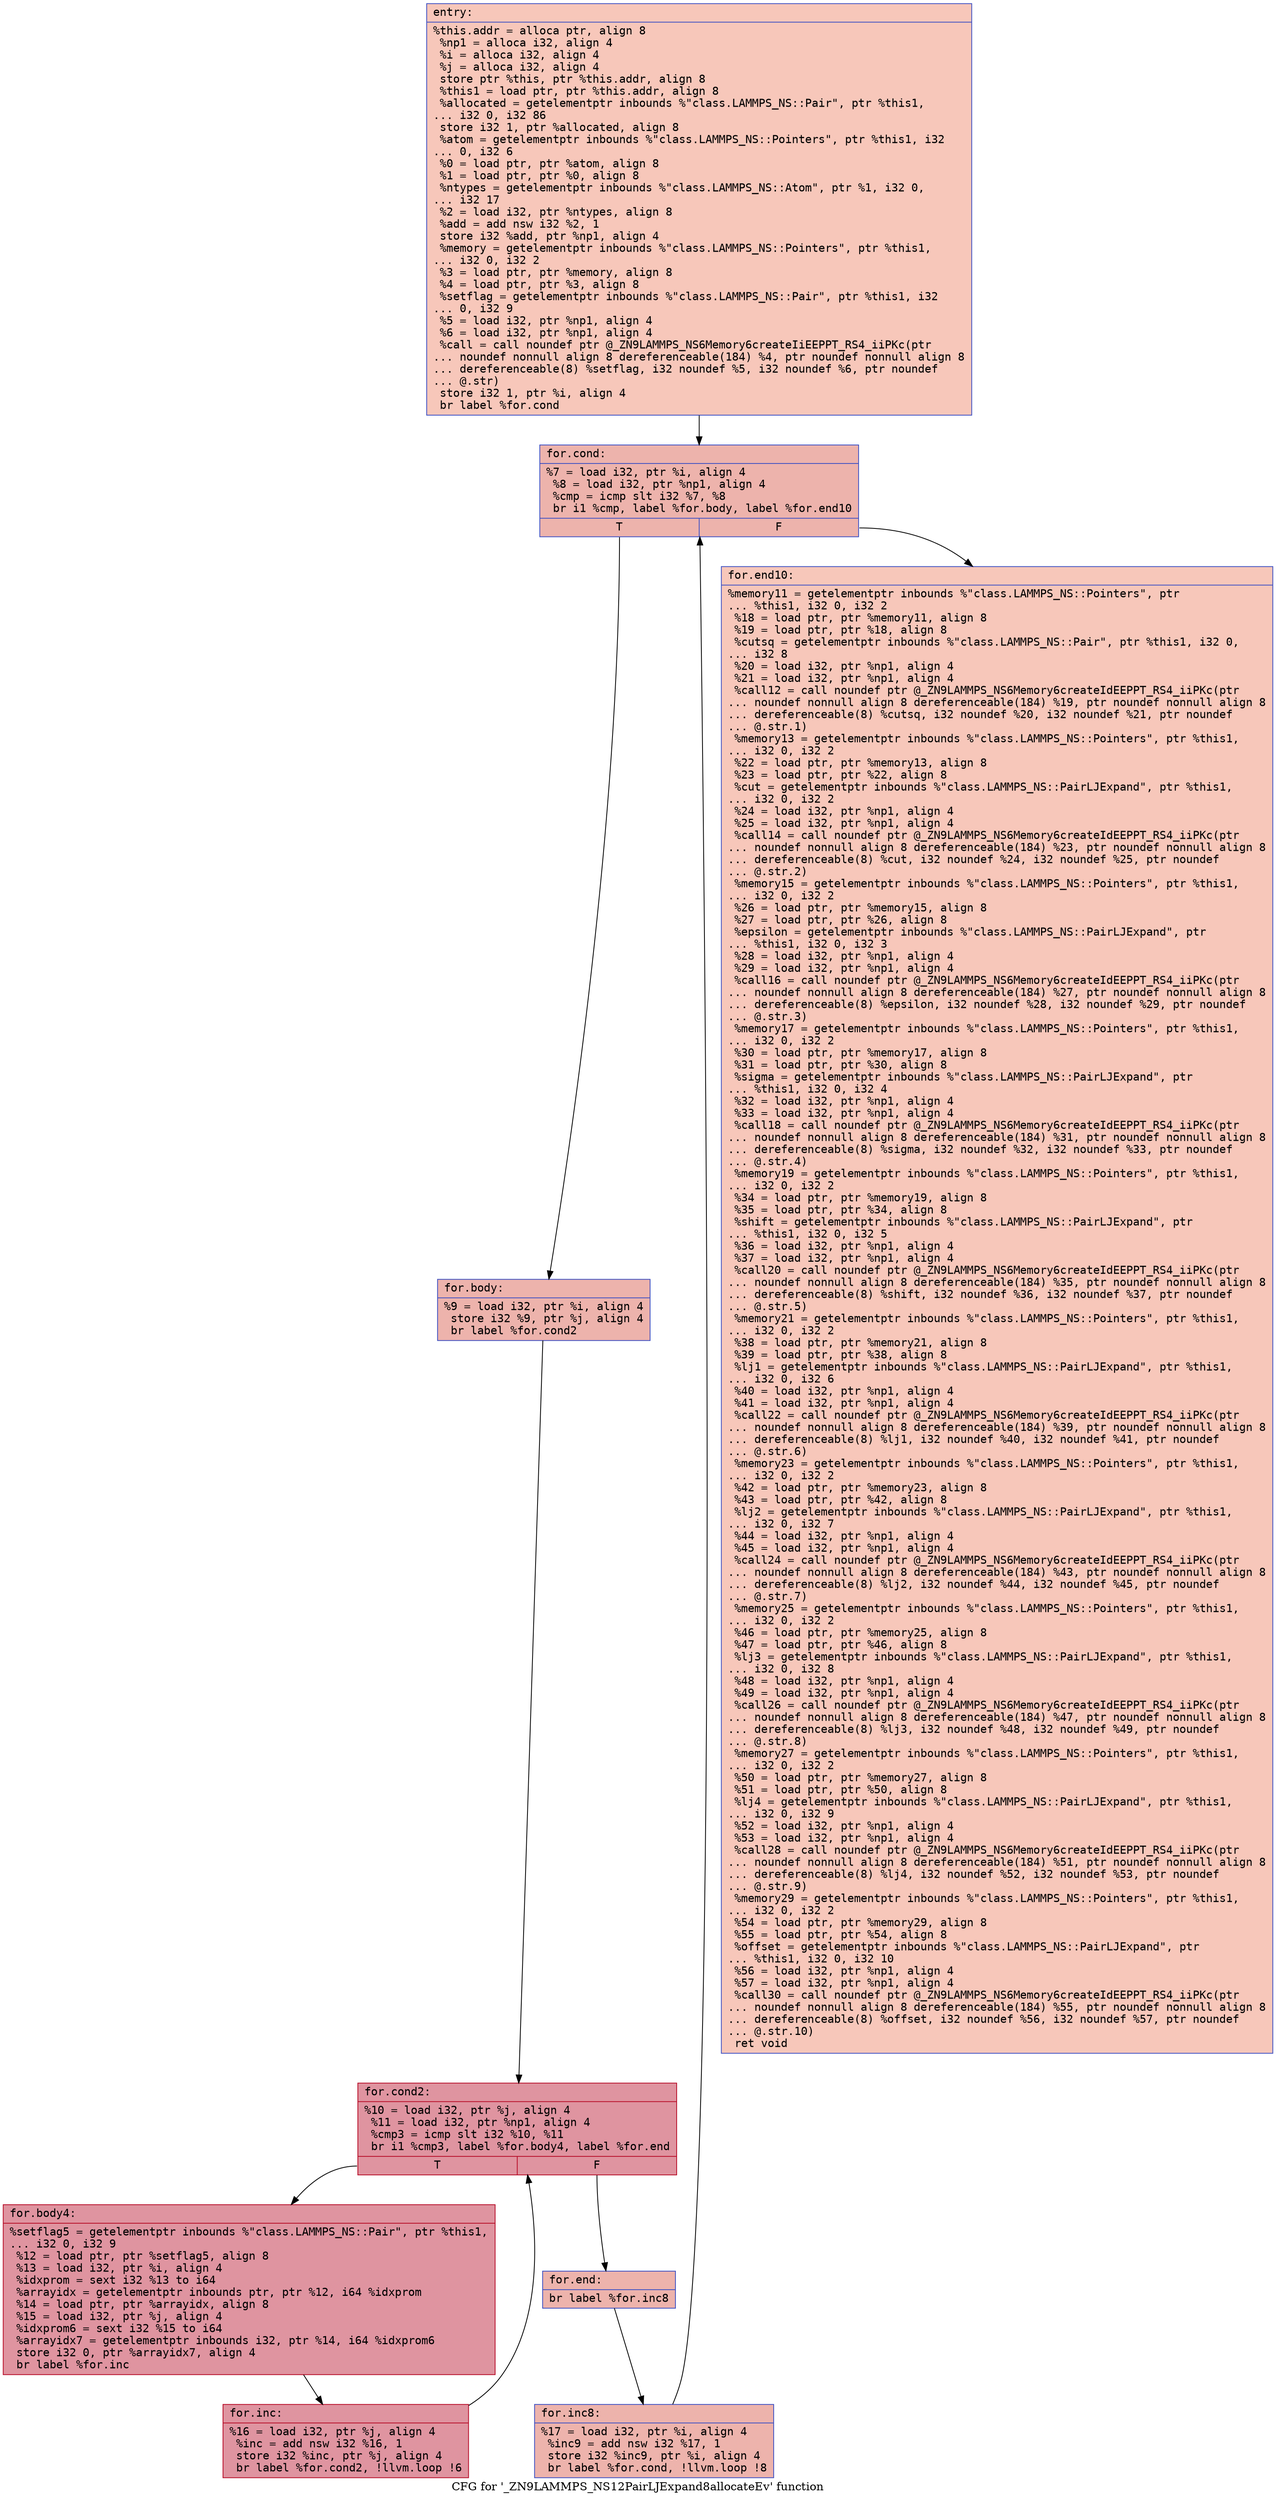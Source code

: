 digraph "CFG for '_ZN9LAMMPS_NS12PairLJExpand8allocateEv' function" {
	label="CFG for '_ZN9LAMMPS_NS12PairLJExpand8allocateEv' function";

	Node0x55d88d9dc0c0 [shape=record,color="#3d50c3ff", style=filled, fillcolor="#ec7f6370" fontname="Courier",label="{entry:\l|  %this.addr = alloca ptr, align 8\l  %np1 = alloca i32, align 4\l  %i = alloca i32, align 4\l  %j = alloca i32, align 4\l  store ptr %this, ptr %this.addr, align 8\l  %this1 = load ptr, ptr %this.addr, align 8\l  %allocated = getelementptr inbounds %\"class.LAMMPS_NS::Pair\", ptr %this1,\l... i32 0, i32 86\l  store i32 1, ptr %allocated, align 8\l  %atom = getelementptr inbounds %\"class.LAMMPS_NS::Pointers\", ptr %this1, i32\l... 0, i32 6\l  %0 = load ptr, ptr %atom, align 8\l  %1 = load ptr, ptr %0, align 8\l  %ntypes = getelementptr inbounds %\"class.LAMMPS_NS::Atom\", ptr %1, i32 0,\l... i32 17\l  %2 = load i32, ptr %ntypes, align 8\l  %add = add nsw i32 %2, 1\l  store i32 %add, ptr %np1, align 4\l  %memory = getelementptr inbounds %\"class.LAMMPS_NS::Pointers\", ptr %this1,\l... i32 0, i32 2\l  %3 = load ptr, ptr %memory, align 8\l  %4 = load ptr, ptr %3, align 8\l  %setflag = getelementptr inbounds %\"class.LAMMPS_NS::Pair\", ptr %this1, i32\l... 0, i32 9\l  %5 = load i32, ptr %np1, align 4\l  %6 = load i32, ptr %np1, align 4\l  %call = call noundef ptr @_ZN9LAMMPS_NS6Memory6createIiEEPPT_RS4_iiPKc(ptr\l... noundef nonnull align 8 dereferenceable(184) %4, ptr noundef nonnull align 8\l... dereferenceable(8) %setflag, i32 noundef %5, i32 noundef %6, ptr noundef\l... @.str)\l  store i32 1, ptr %i, align 4\l  br label %for.cond\l}"];
	Node0x55d88d9dc0c0 -> Node0x55d88d9dcfe0[tooltip="entry -> for.cond\nProbability 100.00%" ];
	Node0x55d88d9dcfe0 [shape=record,color="#3d50c3ff", style=filled, fillcolor="#d6524470" fontname="Courier",label="{for.cond:\l|  %7 = load i32, ptr %i, align 4\l  %8 = load i32, ptr %np1, align 4\l  %cmp = icmp slt i32 %7, %8\l  br i1 %cmp, label %for.body, label %for.end10\l|{<s0>T|<s1>F}}"];
	Node0x55d88d9dcfe0:s0 -> Node0x55d88d9dd230[tooltip="for.cond -> for.body\nProbability 96.88%" ];
	Node0x55d88d9dcfe0:s1 -> Node0x55d88d9dd2b0[tooltip="for.cond -> for.end10\nProbability 3.12%" ];
	Node0x55d88d9dd230 [shape=record,color="#3d50c3ff", style=filled, fillcolor="#d6524470" fontname="Courier",label="{for.body:\l|  %9 = load i32, ptr %i, align 4\l  store i32 %9, ptr %j, align 4\l  br label %for.cond2\l}"];
	Node0x55d88d9dd230 -> Node0x55d88d9dd500[tooltip="for.body -> for.cond2\nProbability 100.00%" ];
	Node0x55d88d9dd500 [shape=record,color="#b70d28ff", style=filled, fillcolor="#b70d2870" fontname="Courier",label="{for.cond2:\l|  %10 = load i32, ptr %j, align 4\l  %11 = load i32, ptr %np1, align 4\l  %cmp3 = icmp slt i32 %10, %11\l  br i1 %cmp3, label %for.body4, label %for.end\l|{<s0>T|<s1>F}}"];
	Node0x55d88d9dd500:s0 -> Node0x55d88d9dd7a0[tooltip="for.cond2 -> for.body4\nProbability 96.88%" ];
	Node0x55d88d9dd500:s1 -> Node0x55d88d9dd820[tooltip="for.cond2 -> for.end\nProbability 3.12%" ];
	Node0x55d88d9dd7a0 [shape=record,color="#b70d28ff", style=filled, fillcolor="#b70d2870" fontname="Courier",label="{for.body4:\l|  %setflag5 = getelementptr inbounds %\"class.LAMMPS_NS::Pair\", ptr %this1,\l... i32 0, i32 9\l  %12 = load ptr, ptr %setflag5, align 8\l  %13 = load i32, ptr %i, align 4\l  %idxprom = sext i32 %13 to i64\l  %arrayidx = getelementptr inbounds ptr, ptr %12, i64 %idxprom\l  %14 = load ptr, ptr %arrayidx, align 8\l  %15 = load i32, ptr %j, align 4\l  %idxprom6 = sext i32 %15 to i64\l  %arrayidx7 = getelementptr inbounds i32, ptr %14, i64 %idxprom6\l  store i32 0, ptr %arrayidx7, align 4\l  br label %for.inc\l}"];
	Node0x55d88d9dd7a0 -> Node0x55d88d9c8a40[tooltip="for.body4 -> for.inc\nProbability 100.00%" ];
	Node0x55d88d9c8a40 [shape=record,color="#b70d28ff", style=filled, fillcolor="#b70d2870" fontname="Courier",label="{for.inc:\l|  %16 = load i32, ptr %j, align 4\l  %inc = add nsw i32 %16, 1\l  store i32 %inc, ptr %j, align 4\l  br label %for.cond2, !llvm.loop !6\l}"];
	Node0x55d88d9c8a40 -> Node0x55d88d9dd500[tooltip="for.inc -> for.cond2\nProbability 100.00%" ];
	Node0x55d88d9dd820 [shape=record,color="#3d50c3ff", style=filled, fillcolor="#d6524470" fontname="Courier",label="{for.end:\l|  br label %for.inc8\l}"];
	Node0x55d88d9dd820 -> Node0x55d88d9c8e70[tooltip="for.end -> for.inc8\nProbability 100.00%" ];
	Node0x55d88d9c8e70 [shape=record,color="#3d50c3ff", style=filled, fillcolor="#d6524470" fontname="Courier",label="{for.inc8:\l|  %17 = load i32, ptr %i, align 4\l  %inc9 = add nsw i32 %17, 1\l  store i32 %inc9, ptr %i, align 4\l  br label %for.cond, !llvm.loop !8\l}"];
	Node0x55d88d9c8e70 -> Node0x55d88d9dcfe0[tooltip="for.inc8 -> for.cond\nProbability 100.00%" ];
	Node0x55d88d9dd2b0 [shape=record,color="#3d50c3ff", style=filled, fillcolor="#ec7f6370" fontname="Courier",label="{for.end10:\l|  %memory11 = getelementptr inbounds %\"class.LAMMPS_NS::Pointers\", ptr\l... %this1, i32 0, i32 2\l  %18 = load ptr, ptr %memory11, align 8\l  %19 = load ptr, ptr %18, align 8\l  %cutsq = getelementptr inbounds %\"class.LAMMPS_NS::Pair\", ptr %this1, i32 0,\l... i32 8\l  %20 = load i32, ptr %np1, align 4\l  %21 = load i32, ptr %np1, align 4\l  %call12 = call noundef ptr @_ZN9LAMMPS_NS6Memory6createIdEEPPT_RS4_iiPKc(ptr\l... noundef nonnull align 8 dereferenceable(184) %19, ptr noundef nonnull align 8\l... dereferenceable(8) %cutsq, i32 noundef %20, i32 noundef %21, ptr noundef\l... @.str.1)\l  %memory13 = getelementptr inbounds %\"class.LAMMPS_NS::Pointers\", ptr %this1,\l... i32 0, i32 2\l  %22 = load ptr, ptr %memory13, align 8\l  %23 = load ptr, ptr %22, align 8\l  %cut = getelementptr inbounds %\"class.LAMMPS_NS::PairLJExpand\", ptr %this1,\l... i32 0, i32 2\l  %24 = load i32, ptr %np1, align 4\l  %25 = load i32, ptr %np1, align 4\l  %call14 = call noundef ptr @_ZN9LAMMPS_NS6Memory6createIdEEPPT_RS4_iiPKc(ptr\l... noundef nonnull align 8 dereferenceable(184) %23, ptr noundef nonnull align 8\l... dereferenceable(8) %cut, i32 noundef %24, i32 noundef %25, ptr noundef\l... @.str.2)\l  %memory15 = getelementptr inbounds %\"class.LAMMPS_NS::Pointers\", ptr %this1,\l... i32 0, i32 2\l  %26 = load ptr, ptr %memory15, align 8\l  %27 = load ptr, ptr %26, align 8\l  %epsilon = getelementptr inbounds %\"class.LAMMPS_NS::PairLJExpand\", ptr\l... %this1, i32 0, i32 3\l  %28 = load i32, ptr %np1, align 4\l  %29 = load i32, ptr %np1, align 4\l  %call16 = call noundef ptr @_ZN9LAMMPS_NS6Memory6createIdEEPPT_RS4_iiPKc(ptr\l... noundef nonnull align 8 dereferenceable(184) %27, ptr noundef nonnull align 8\l... dereferenceable(8) %epsilon, i32 noundef %28, i32 noundef %29, ptr noundef\l... @.str.3)\l  %memory17 = getelementptr inbounds %\"class.LAMMPS_NS::Pointers\", ptr %this1,\l... i32 0, i32 2\l  %30 = load ptr, ptr %memory17, align 8\l  %31 = load ptr, ptr %30, align 8\l  %sigma = getelementptr inbounds %\"class.LAMMPS_NS::PairLJExpand\", ptr\l... %this1, i32 0, i32 4\l  %32 = load i32, ptr %np1, align 4\l  %33 = load i32, ptr %np1, align 4\l  %call18 = call noundef ptr @_ZN9LAMMPS_NS6Memory6createIdEEPPT_RS4_iiPKc(ptr\l... noundef nonnull align 8 dereferenceable(184) %31, ptr noundef nonnull align 8\l... dereferenceable(8) %sigma, i32 noundef %32, i32 noundef %33, ptr noundef\l... @.str.4)\l  %memory19 = getelementptr inbounds %\"class.LAMMPS_NS::Pointers\", ptr %this1,\l... i32 0, i32 2\l  %34 = load ptr, ptr %memory19, align 8\l  %35 = load ptr, ptr %34, align 8\l  %shift = getelementptr inbounds %\"class.LAMMPS_NS::PairLJExpand\", ptr\l... %this1, i32 0, i32 5\l  %36 = load i32, ptr %np1, align 4\l  %37 = load i32, ptr %np1, align 4\l  %call20 = call noundef ptr @_ZN9LAMMPS_NS6Memory6createIdEEPPT_RS4_iiPKc(ptr\l... noundef nonnull align 8 dereferenceable(184) %35, ptr noundef nonnull align 8\l... dereferenceable(8) %shift, i32 noundef %36, i32 noundef %37, ptr noundef\l... @.str.5)\l  %memory21 = getelementptr inbounds %\"class.LAMMPS_NS::Pointers\", ptr %this1,\l... i32 0, i32 2\l  %38 = load ptr, ptr %memory21, align 8\l  %39 = load ptr, ptr %38, align 8\l  %lj1 = getelementptr inbounds %\"class.LAMMPS_NS::PairLJExpand\", ptr %this1,\l... i32 0, i32 6\l  %40 = load i32, ptr %np1, align 4\l  %41 = load i32, ptr %np1, align 4\l  %call22 = call noundef ptr @_ZN9LAMMPS_NS6Memory6createIdEEPPT_RS4_iiPKc(ptr\l... noundef nonnull align 8 dereferenceable(184) %39, ptr noundef nonnull align 8\l... dereferenceable(8) %lj1, i32 noundef %40, i32 noundef %41, ptr noundef\l... @.str.6)\l  %memory23 = getelementptr inbounds %\"class.LAMMPS_NS::Pointers\", ptr %this1,\l... i32 0, i32 2\l  %42 = load ptr, ptr %memory23, align 8\l  %43 = load ptr, ptr %42, align 8\l  %lj2 = getelementptr inbounds %\"class.LAMMPS_NS::PairLJExpand\", ptr %this1,\l... i32 0, i32 7\l  %44 = load i32, ptr %np1, align 4\l  %45 = load i32, ptr %np1, align 4\l  %call24 = call noundef ptr @_ZN9LAMMPS_NS6Memory6createIdEEPPT_RS4_iiPKc(ptr\l... noundef nonnull align 8 dereferenceable(184) %43, ptr noundef nonnull align 8\l... dereferenceable(8) %lj2, i32 noundef %44, i32 noundef %45, ptr noundef\l... @.str.7)\l  %memory25 = getelementptr inbounds %\"class.LAMMPS_NS::Pointers\", ptr %this1,\l... i32 0, i32 2\l  %46 = load ptr, ptr %memory25, align 8\l  %47 = load ptr, ptr %46, align 8\l  %lj3 = getelementptr inbounds %\"class.LAMMPS_NS::PairLJExpand\", ptr %this1,\l... i32 0, i32 8\l  %48 = load i32, ptr %np1, align 4\l  %49 = load i32, ptr %np1, align 4\l  %call26 = call noundef ptr @_ZN9LAMMPS_NS6Memory6createIdEEPPT_RS4_iiPKc(ptr\l... noundef nonnull align 8 dereferenceable(184) %47, ptr noundef nonnull align 8\l... dereferenceable(8) %lj3, i32 noundef %48, i32 noundef %49, ptr noundef\l... @.str.8)\l  %memory27 = getelementptr inbounds %\"class.LAMMPS_NS::Pointers\", ptr %this1,\l... i32 0, i32 2\l  %50 = load ptr, ptr %memory27, align 8\l  %51 = load ptr, ptr %50, align 8\l  %lj4 = getelementptr inbounds %\"class.LAMMPS_NS::PairLJExpand\", ptr %this1,\l... i32 0, i32 9\l  %52 = load i32, ptr %np1, align 4\l  %53 = load i32, ptr %np1, align 4\l  %call28 = call noundef ptr @_ZN9LAMMPS_NS6Memory6createIdEEPPT_RS4_iiPKc(ptr\l... noundef nonnull align 8 dereferenceable(184) %51, ptr noundef nonnull align 8\l... dereferenceable(8) %lj4, i32 noundef %52, i32 noundef %53, ptr noundef\l... @.str.9)\l  %memory29 = getelementptr inbounds %\"class.LAMMPS_NS::Pointers\", ptr %this1,\l... i32 0, i32 2\l  %54 = load ptr, ptr %memory29, align 8\l  %55 = load ptr, ptr %54, align 8\l  %offset = getelementptr inbounds %\"class.LAMMPS_NS::PairLJExpand\", ptr\l... %this1, i32 0, i32 10\l  %56 = load i32, ptr %np1, align 4\l  %57 = load i32, ptr %np1, align 4\l  %call30 = call noundef ptr @_ZN9LAMMPS_NS6Memory6createIdEEPPT_RS4_iiPKc(ptr\l... noundef nonnull align 8 dereferenceable(184) %55, ptr noundef nonnull align 8\l... dereferenceable(8) %offset, i32 noundef %56, i32 noundef %57, ptr noundef\l... @.str.10)\l  ret void\l}"];
}
